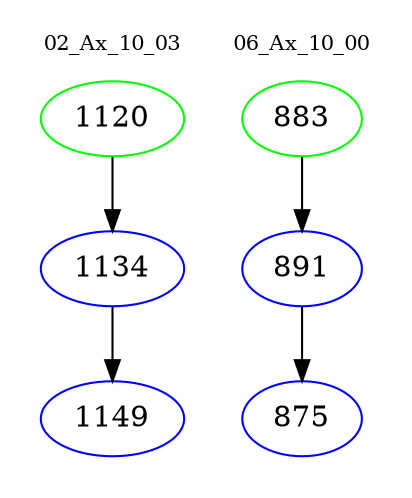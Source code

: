 digraph{
subgraph cluster_0 {
color = white
label = "02_Ax_10_03";
fontsize=10;
T0_1120 [label="1120", color="green"]
T0_1120 -> T0_1134 [color="black"]
T0_1134 [label="1134", color="blue"]
T0_1134 -> T0_1149 [color="black"]
T0_1149 [label="1149", color="blue"]
}
subgraph cluster_1 {
color = white
label = "06_Ax_10_00";
fontsize=10;
T1_883 [label="883", color="green"]
T1_883 -> T1_891 [color="black"]
T1_891 [label="891", color="blue"]
T1_891 -> T1_875 [color="black"]
T1_875 [label="875", color="blue"]
}
}
